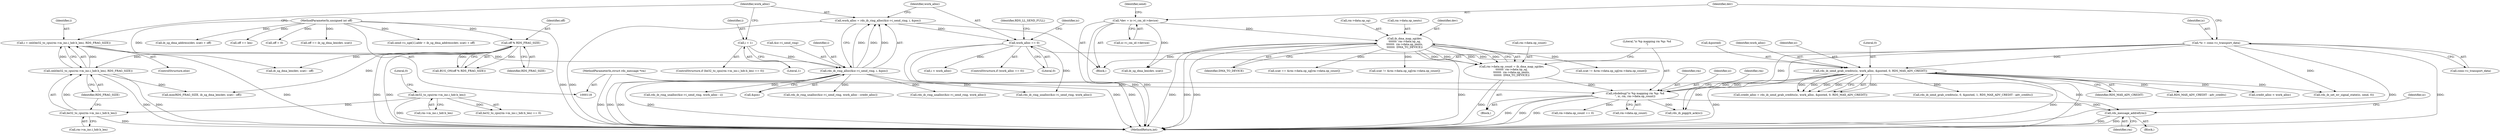 digraph "0_linux_6094628bfd94323fc1cea05ec2c6affd98c18f7f@pointer" {
"1000398" [label="(Call,rds_message_addref(rm))"];
"1000358" [label="(Call,rdsdebug(\"ic %p mapping rm %p: %d\n\", ic, rm, rm->data.op_count))"];
"1000279" [label="(Call,rds_ib_send_grab_credits(ic, work_alloc, &posted, 0, RDS_MAX_ADV_CREDIT))"];
"1000126" [label="(Call,*ic = conn->c_transport_data)"];
"1000255" [label="(Call,work_alloc == 0)"];
"1000244" [label="(Call,work_alloc = rds_ib_ring_alloc(&ic->i_send_ring, i, &pos))"];
"1000246" [label="(Call,rds_ib_ring_alloc(&ic->i_send_ring, i, &pos))"];
"1000232" [label="(Call,i = ceil(be32_to_cpu(rm->m_inc.i_hdr.h_len), RDS_FRAG_SIZE))"];
"1000234" [label="(Call,ceil(be32_to_cpu(rm->m_inc.i_hdr.h_len), RDS_FRAG_SIZE))"];
"1000235" [label="(Call,be32_to_cpu(rm->m_inc.i_hdr.h_len))"];
"1000219" [label="(Call,be32_to_cpu(rm->m_inc.i_hdr.h_len))"];
"1000177" [label="(Call,off % RDS_FRAG_SIZE)"];
"1000123" [label="(MethodParameterIn,unsigned int off)"];
"1000228" [label="(Call,i = 1)"];
"1000120" [label="(MethodParameterIn,struct rds_message *rm)"];
"1000339" [label="(Call,rm->data.op_count = ib_dma_map_sg(dev,\n\t\t\t\t\t\t\t  rm->data.op_sg,\n\t\t\t\t\t\t\t  rm->data.op_nents,\n\t\t\t\t\t\t\t  DMA_TO_DEVICE))"];
"1000345" [label="(Call,ib_dma_map_sg(dev,\n\t\t\t\t\t\t\t  rm->data.op_sg,\n\t\t\t\t\t\t\t  rm->data.op_nents,\n\t\t\t\t\t\t\t  DMA_TO_DEVICE))"];
"1000132" [label="(Call,*dev = ic->i_cm_id->device)"];
"1000141" [label="(Identifier,send)"];
"1000362" [label="(Call,rm->data.op_count)"];
"1000133" [label="(Identifier,dev)"];
"1000233" [label="(Identifier,i)"];
"1000247" [label="(Call,&ic->i_send_ring)"];
"1000235" [label="(Call,be32_to_cpu(rm->m_inc.i_hdr.h_len))"];
"1000254" [label="(ControlStructure,if (work_alloc == 0))"];
"1000246" [label="(Call,rds_ib_ring_alloc(&ic->i_send_ring, i, &pos))"];
"1000177" [label="(Call,off % RDS_FRAG_SIZE)"];
"1000120" [label="(MethodParameterIn,struct rds_message *rm)"];
"1000692" [label="(Call,send->s_sge[1].addr = ib_sg_dma_address(dev, scat) + off)"];
"1000134" [label="(Call,ic->i_cm_id->device)"];
"1000368" [label="(Call,rm->data.op_count == 0)"];
"1000274" [label="(Identifier,ic)"];
"1000256" [label="(Identifier,work_alloc)"];
"1001026" [label="(MethodReturn,int)"];
"1000281" [label="(Identifier,work_alloc)"];
"1000680" [label="(Call,ib_sg_dma_len(dev, scat) - off)"];
"1000220" [label="(Call,rm->m_inc.i_hdr.h_len)"];
"1000347" [label="(Call,rm->data.op_sg)"];
"1000361" [label="(Identifier,rm)"];
"1000277" [label="(Call,credit_alloc = rds_ib_send_grab_credits(ic, work_alloc, &posted, 0, RDS_MAX_ADV_CREDIT))"];
"1000678" [label="(Call,min(RDS_FRAG_SIZE, ib_sg_dma_len(dev, scat) - off))"];
"1000279" [label="(Call,rds_ib_send_grab_credits(ic, work_alloc, &posted, 0, RDS_MAX_ADV_CREDIT))"];
"1000357" [label="(Identifier,DMA_TO_DEVICE)"];
"1000234" [label="(Call,ceil(be32_to_cpu(rm->m_inc.i_hdr.h_len), RDS_FRAG_SIZE))"];
"1000127" [label="(Identifier,ic)"];
"1000294" [label="(Call,rds_ib_ring_unalloc(&ic->i_send_ring, work_alloc - credit_alloc))"];
"1000402" [label="(Identifier,ic)"];
"1000700" [label="(Call,ib_sg_dma_address(dev, scat) + off)"];
"1000331" [label="(Block,)"];
"1000217" [label="(ControlStructure,if (be32_to_cpu(rm->m_inc.i_hdr.h_len) == 0))"];
"1000360" [label="(Identifier,ic)"];
"1000128" [label="(Call,conn->c_transport_data)"];
"1000345" [label="(Call,ib_dma_map_sg(dev,\n\t\t\t\t\t\t\t  rm->data.op_sg,\n\t\t\t\t\t\t\t  rm->data.op_nents,\n\t\t\t\t\t\t\t  DMA_TO_DEVICE))"];
"1000875" [label="(Call,scat == &rm->data.op_sg[rm->data.op_count])"];
"1000280" [label="(Identifier,ic)"];
"1000352" [label="(Call,rm->data.op_nents)"];
"1000398" [label="(Call,rds_message_addref(rm))"];
"1000340" [label="(Call,rm->data.op_count)"];
"1000732" [label="(Call,rds_ib_set_wr_signal_state(ic, send, 0))"];
"1000284" [label="(Literal,0)"];
"1000399" [label="(Identifier,rm)"];
"1000661" [label="(Call,scat != &rm->data.op_sg[rm->data.op_count])"];
"1000717" [label="(Call,off += len)"];
"1000126" [label="(Call,*ic = conn->c_transport_data)"];
"1000513" [label="(Call,rds_ib_send_grab_credits(ic, 0, &posted, 1, RDS_MAX_ADV_CREDIT - adv_credits))"];
"1000232" [label="(Call,i = ceil(be32_to_cpu(rm->m_inc.i_hdr.h_len), RDS_FRAG_SIZE))"];
"1000227" [label="(Literal,0)"];
"1000236" [label="(Call,rm->m_inc.i_hdr.h_len)"];
"1000230" [label="(Literal,1)"];
"1000499" [label="(Call,rds_ib_piggyb_ack(ic))"];
"1000681" [label="(Call,ib_sg_dma_len(dev, scat))"];
"1000371" [label="(Identifier,rm)"];
"1000251" [label="(Identifier,i)"];
"1000729" [label="(Call,off = 0)"];
"1000231" [label="(ControlStructure,else)"];
"1000244" [label="(Call,work_alloc = rds_ib_ring_alloc(&ic->i_send_ring, i, &pos))"];
"1000282" [label="(Call,&posted)"];
"1000285" [label="(Identifier,RDS_MAX_ADV_CREDIT)"];
"1000260" [label="(Identifier,RDS_LL_SEND_FULL)"];
"1000346" [label="(Identifier,dev)"];
"1000378" [label="(Call,rds_ib_ring_unalloc(&ic->i_send_ring, work_alloc))"];
"1000986" [label="(Call,rds_ib_ring_unalloc(&ic->i_send_ring, work_alloc))"];
"1000245" [label="(Identifier,work_alloc)"];
"1000519" [label="(Call,RDS_MAX_ADV_CREDIT - adv_credits)"];
"1000229" [label="(Identifier,i)"];
"1000339" [label="(Call,rm->data.op_count = ib_dma_map_sg(dev,\n\t\t\t\t\t\t\t  rm->data.op_sg,\n\t\t\t\t\t\t\t  rm->data.op_nents,\n\t\t\t\t\t\t\t  DMA_TO_DEVICE))"];
"1000123" [label="(MethodParameterIn,unsigned int off)"];
"1000219" [label="(Call,be32_to_cpu(rm->m_inc.i_hdr.h_len))"];
"1000338" [label="(Block,)"];
"1000132" [label="(Call,*dev = ic->i_cm_id->device)"];
"1000176" [label="(Call,BUG_ON(off % RDS_FRAG_SIZE))"];
"1000228" [label="(Call,i = 1)"];
"1000852" [label="(Call,scat != &rm->data.op_sg[rm->data.op_count])"];
"1000243" [label="(Identifier,RDS_FRAG_SIZE)"];
"1000257" [label="(Literal,0)"];
"1000721" [label="(Call,off == ib_sg_dma_len(dev, scat))"];
"1000179" [label="(Identifier,RDS_FRAG_SIZE)"];
"1000914" [label="(Call,rds_ib_ring_unalloc(&ic->i_send_ring, work_alloc - i))"];
"1000178" [label="(Identifier,off)"];
"1000124" [label="(Block,)"];
"1000290" [label="(Call,credit_alloc < work_alloc)"];
"1000658" [label="(Call,i < work_alloc)"];
"1000358" [label="(Call,rdsdebug(\"ic %p mapping rm %p: %d\n\", ic, rm, rm->data.op_count))"];
"1000218" [label="(Call,be32_to_cpu(rm->m_inc.i_hdr.h_len) == 0)"];
"1000252" [label="(Call,&pos)"];
"1000359" [label="(Literal,\"ic %p mapping rm %p: %d\n\")"];
"1000255" [label="(Call,work_alloc == 0)"];
"1000398" -> "1000331"  [label="AST: "];
"1000398" -> "1000399"  [label="CFG: "];
"1000399" -> "1000398"  [label="AST: "];
"1000402" -> "1000398"  [label="CFG: "];
"1000398" -> "1001026"  [label="DDG: "];
"1000398" -> "1001026"  [label="DDG: "];
"1000358" -> "1000398"  [label="DDG: "];
"1000120" -> "1000398"  [label="DDG: "];
"1000358" -> "1000338"  [label="AST: "];
"1000358" -> "1000362"  [label="CFG: "];
"1000359" -> "1000358"  [label="AST: "];
"1000360" -> "1000358"  [label="AST: "];
"1000361" -> "1000358"  [label="AST: "];
"1000362" -> "1000358"  [label="AST: "];
"1000371" -> "1000358"  [label="CFG: "];
"1000358" -> "1001026"  [label="DDG: "];
"1000358" -> "1001026"  [label="DDG: "];
"1000358" -> "1001026"  [label="DDG: "];
"1000279" -> "1000358"  [label="DDG: "];
"1000126" -> "1000358"  [label="DDG: "];
"1000120" -> "1000358"  [label="DDG: "];
"1000339" -> "1000358"  [label="DDG: "];
"1000358" -> "1000368"  [label="DDG: "];
"1000358" -> "1000499"  [label="DDG: "];
"1000279" -> "1000277"  [label="AST: "];
"1000279" -> "1000285"  [label="CFG: "];
"1000280" -> "1000279"  [label="AST: "];
"1000281" -> "1000279"  [label="AST: "];
"1000282" -> "1000279"  [label="AST: "];
"1000284" -> "1000279"  [label="AST: "];
"1000285" -> "1000279"  [label="AST: "];
"1000277" -> "1000279"  [label="CFG: "];
"1000279" -> "1001026"  [label="DDG: "];
"1000279" -> "1001026"  [label="DDG: "];
"1000279" -> "1001026"  [label="DDG: "];
"1000279" -> "1000277"  [label="DDG: "];
"1000279" -> "1000277"  [label="DDG: "];
"1000279" -> "1000277"  [label="DDG: "];
"1000279" -> "1000277"  [label="DDG: "];
"1000279" -> "1000277"  [label="DDG: "];
"1000126" -> "1000279"  [label="DDG: "];
"1000255" -> "1000279"  [label="DDG: "];
"1000279" -> "1000290"  [label="DDG: "];
"1000279" -> "1000499"  [label="DDG: "];
"1000279" -> "1000513"  [label="DDG: "];
"1000279" -> "1000519"  [label="DDG: "];
"1000279" -> "1000732"  [label="DDG: "];
"1000126" -> "1000124"  [label="AST: "];
"1000126" -> "1000128"  [label="CFG: "];
"1000127" -> "1000126"  [label="AST: "];
"1000128" -> "1000126"  [label="AST: "];
"1000133" -> "1000126"  [label="CFG: "];
"1000126" -> "1001026"  [label="DDG: "];
"1000126" -> "1001026"  [label="DDG: "];
"1000126" -> "1000499"  [label="DDG: "];
"1000126" -> "1000732"  [label="DDG: "];
"1000255" -> "1000254"  [label="AST: "];
"1000255" -> "1000257"  [label="CFG: "];
"1000256" -> "1000255"  [label="AST: "];
"1000257" -> "1000255"  [label="AST: "];
"1000260" -> "1000255"  [label="CFG: "];
"1000274" -> "1000255"  [label="CFG: "];
"1000255" -> "1001026"  [label="DDG: "];
"1000255" -> "1001026"  [label="DDG: "];
"1000244" -> "1000255"  [label="DDG: "];
"1000255" -> "1000378"  [label="DDG: "];
"1000255" -> "1000658"  [label="DDG: "];
"1000244" -> "1000124"  [label="AST: "];
"1000244" -> "1000246"  [label="CFG: "];
"1000245" -> "1000244"  [label="AST: "];
"1000246" -> "1000244"  [label="AST: "];
"1000256" -> "1000244"  [label="CFG: "];
"1000244" -> "1001026"  [label="DDG: "];
"1000246" -> "1000244"  [label="DDG: "];
"1000246" -> "1000244"  [label="DDG: "];
"1000246" -> "1000244"  [label="DDG: "];
"1000246" -> "1000252"  [label="CFG: "];
"1000247" -> "1000246"  [label="AST: "];
"1000251" -> "1000246"  [label="AST: "];
"1000252" -> "1000246"  [label="AST: "];
"1000246" -> "1001026"  [label="DDG: "];
"1000246" -> "1001026"  [label="DDG: "];
"1000246" -> "1001026"  [label="DDG: "];
"1000232" -> "1000246"  [label="DDG: "];
"1000228" -> "1000246"  [label="DDG: "];
"1000246" -> "1000294"  [label="DDG: "];
"1000246" -> "1000378"  [label="DDG: "];
"1000246" -> "1000914"  [label="DDG: "];
"1000246" -> "1000986"  [label="DDG: "];
"1000232" -> "1000231"  [label="AST: "];
"1000232" -> "1000234"  [label="CFG: "];
"1000233" -> "1000232"  [label="AST: "];
"1000234" -> "1000232"  [label="AST: "];
"1000245" -> "1000232"  [label="CFG: "];
"1000232" -> "1001026"  [label="DDG: "];
"1000234" -> "1000232"  [label="DDG: "];
"1000234" -> "1000232"  [label="DDG: "];
"1000234" -> "1000243"  [label="CFG: "];
"1000235" -> "1000234"  [label="AST: "];
"1000243" -> "1000234"  [label="AST: "];
"1000234" -> "1001026"  [label="DDG: "];
"1000234" -> "1001026"  [label="DDG: "];
"1000235" -> "1000234"  [label="DDG: "];
"1000177" -> "1000234"  [label="DDG: "];
"1000234" -> "1000678"  [label="DDG: "];
"1000235" -> "1000236"  [label="CFG: "];
"1000236" -> "1000235"  [label="AST: "];
"1000243" -> "1000235"  [label="CFG: "];
"1000235" -> "1001026"  [label="DDG: "];
"1000219" -> "1000235"  [label="DDG: "];
"1000219" -> "1000218"  [label="AST: "];
"1000219" -> "1000220"  [label="CFG: "];
"1000220" -> "1000219"  [label="AST: "];
"1000227" -> "1000219"  [label="CFG: "];
"1000219" -> "1001026"  [label="DDG: "];
"1000219" -> "1000218"  [label="DDG: "];
"1000177" -> "1000176"  [label="AST: "];
"1000177" -> "1000179"  [label="CFG: "];
"1000178" -> "1000177"  [label="AST: "];
"1000179" -> "1000177"  [label="AST: "];
"1000176" -> "1000177"  [label="CFG: "];
"1000177" -> "1001026"  [label="DDG: "];
"1000177" -> "1001026"  [label="DDG: "];
"1000177" -> "1000176"  [label="DDG: "];
"1000177" -> "1000176"  [label="DDG: "];
"1000123" -> "1000177"  [label="DDG: "];
"1000177" -> "1000678"  [label="DDG: "];
"1000177" -> "1000680"  [label="DDG: "];
"1000123" -> "1000118"  [label="AST: "];
"1000123" -> "1001026"  [label="DDG: "];
"1000123" -> "1000680"  [label="DDG: "];
"1000123" -> "1000692"  [label="DDG: "];
"1000123" -> "1000700"  [label="DDG: "];
"1000123" -> "1000717"  [label="DDG: "];
"1000123" -> "1000721"  [label="DDG: "];
"1000123" -> "1000729"  [label="DDG: "];
"1000228" -> "1000217"  [label="AST: "];
"1000228" -> "1000230"  [label="CFG: "];
"1000229" -> "1000228"  [label="AST: "];
"1000230" -> "1000228"  [label="AST: "];
"1000245" -> "1000228"  [label="CFG: "];
"1000120" -> "1000118"  [label="AST: "];
"1000120" -> "1001026"  [label="DDG: "];
"1000339" -> "1000338"  [label="AST: "];
"1000339" -> "1000345"  [label="CFG: "];
"1000340" -> "1000339"  [label="AST: "];
"1000345" -> "1000339"  [label="AST: "];
"1000359" -> "1000339"  [label="CFG: "];
"1000339" -> "1001026"  [label="DDG: "];
"1000345" -> "1000339"  [label="DDG: "];
"1000345" -> "1000339"  [label="DDG: "];
"1000345" -> "1000339"  [label="DDG: "];
"1000345" -> "1000339"  [label="DDG: "];
"1000345" -> "1000357"  [label="CFG: "];
"1000346" -> "1000345"  [label="AST: "];
"1000347" -> "1000345"  [label="AST: "];
"1000352" -> "1000345"  [label="AST: "];
"1000357" -> "1000345"  [label="AST: "];
"1000345" -> "1001026"  [label="DDG: "];
"1000345" -> "1001026"  [label="DDG: "];
"1000345" -> "1001026"  [label="DDG: "];
"1000345" -> "1001026"  [label="DDG: "];
"1000132" -> "1000345"  [label="DDG: "];
"1000345" -> "1000661"  [label="DDG: "];
"1000345" -> "1000681"  [label="DDG: "];
"1000345" -> "1000852"  [label="DDG: "];
"1000345" -> "1000875"  [label="DDG: "];
"1000132" -> "1000124"  [label="AST: "];
"1000132" -> "1000134"  [label="CFG: "];
"1000133" -> "1000132"  [label="AST: "];
"1000134" -> "1000132"  [label="AST: "];
"1000141" -> "1000132"  [label="CFG: "];
"1000132" -> "1001026"  [label="DDG: "];
"1000132" -> "1001026"  [label="DDG: "];
"1000132" -> "1000681"  [label="DDG: "];
}
